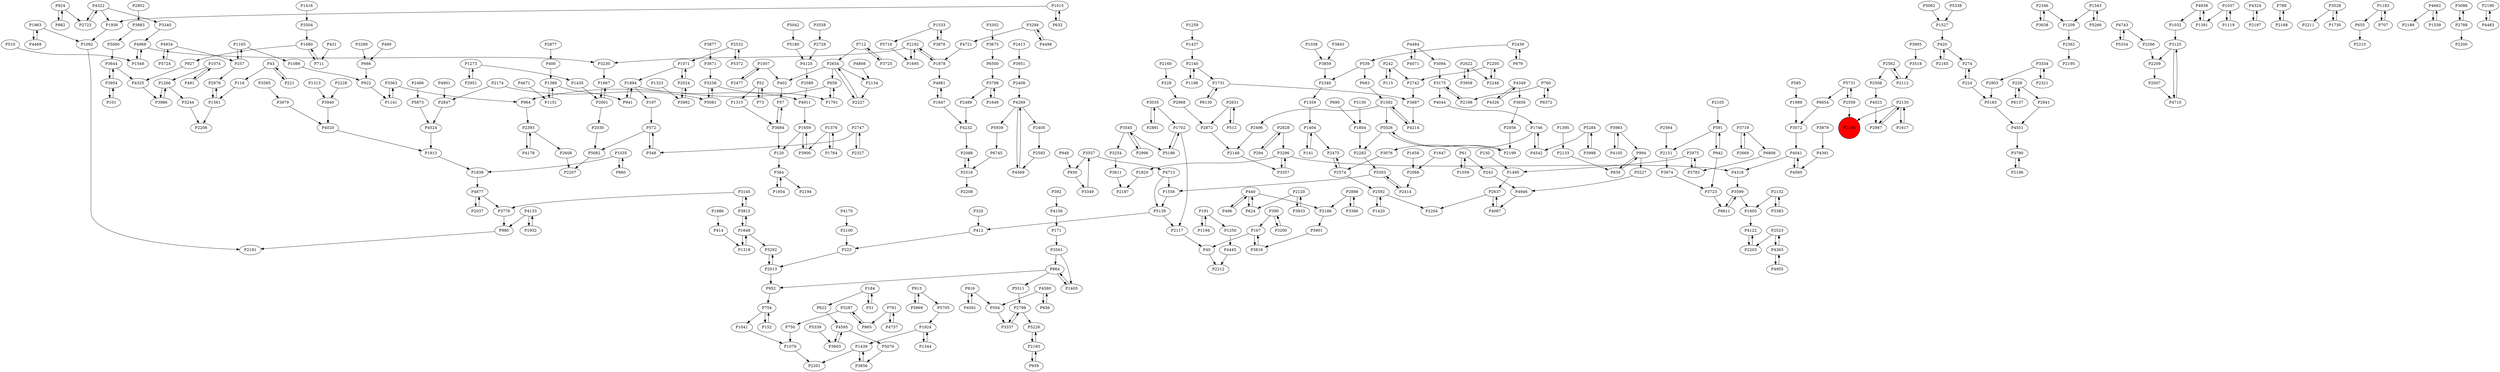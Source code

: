 digraph {
	P5873 -> P4524
	P4133 -> P1932
	P4445 -> P2212
	P320 -> P412
	P4877 -> P2037
	P3905 -> P3518
	P1315 -> P3684
	P2574 -> P2592
	P5062 -> P1527
	P3294 -> P4498
	P116 -> P1561
	P816 -> P4591
	P760 -> P2198
	P5303 -> P1556
	P2802 -> P3883
	P3644 -> P4325
	P1007 -> P2477
	P2976 -> P1561
	P1702 -> P5186
	P2346 -> P3638
	P982 -> P924
	P3334 -> P2803
	P3992 -> P2024
	P1165 -> P257
	P3130 -> P1804
	P4044 -> P1746
	P504 -> P3337
	P3958 -> P2622
	P3783 -> P2975
	P2327 -> P2747
	P939 -> P2193
	P1344 -> P1924
	P816 -> P504
	P3125 -> P4710
	P1007 -> P402
	P5705 -> P1924
	P839 -> P994
	P5042 -> P5180
	P1376 -> P1764
	P2088 -> P2516
	P2523 -> P2203
	P3611 -> P2187
	P2828 -> P3296
	P3986 -> P1266
	P242 -> P115
	P4105 -> P3983
	P2192 -> P3230
	P2654 -> P2134
	P4020 -> P1913
	P3816 -> P167
	P3954 -> P101
	P1074 -> P481
	P5284 -> P4542
	P2001 -> P1667
	P3974 -> P3723
	P6372 -> P760
	P2728 -> P4125
	P1695 -> P2192
	P1746 -> P3076
	P1954 -> P364
	P2130 -> P2987
	P2134 -> P2227
	P3719 -> P6808
	P52 -> P1315
	P4349 -> P3656
	P1059 -> P61
	P2130 -> P1617
	P364 -> P1954
	P481 -> P1074
	P2477 -> P1007
	P3302 -> P3675
	P4232 -> P2088
	P3883 -> P5060
	P1894 -> P197
	P2056 -> P2199
	P2489 -> P4232
	P754 -> P1041
	P1119 -> P1037
	P2393 -> P4178
	P1746 -> P4542
	P184 -> P31
	P3675 -> P6500
	P420 -> P2165
	P572 -> P5082
	P228 -> P6137
	P1389 -> P1151
	P2227 -> P2654
	P440 -> P2186
	P184 -> P622
	P1404 -> P141
	P5139 -> P412
	P4087 -> P2637
	P4041 -> P4560
	P761 -> P4737
	P1878 -> P2192
	P1894 -> P941
	P6745 -> P2516
	P3776 -> P980
	P712 -> P2654
	P1032 -> P3125
	P229 -> P2968
	P440 -> P496
	P141 -> P1404
	P4324 -> P2197
	P4125 -> P2589
	P1963 -> P4469
	P1437 -> P2140
	P490 -> P666
	P1086 -> P922
	P3504 -> P1680
	P5060 -> P3644
	P414 -> P1318
	P1416 -> P3504
	P1605 -> P4122
	P5266 -> P1543
	P1648 -> P3815
	P1731 -> P3687
	P3951 -> P2408
	P4349 -> P4326
	P4737 -> P761
	P2532 -> P5372
	P5082 -> P2207
	P4881 -> P1847
	P666 -> P922
	P2120 -> P624
	P3545 -> P2996
	P1658 -> P2068
	P788 -> P2188
	P3723 -> P6611
	P412 -> P223
	P1273 -> P1435
	P3644 -> P3954
	P1198 -> P2140
	P1956 -> P1092
	P864 -> P5511
	P1041 -> P1079
	P3528 -> P2211
	P4214 -> P1592
	P1561 -> P2206
	P1071 -> P1894
	P5716 -> P1695
	P4269 -> P4569
	P4551 -> P3790
	P43 -> P116
	P2968 -> P2872
	P3094 -> P3175
	P864 -> P952
	P390 -> P167
	P5334 -> P4743
	P3557 -> P930
	P994 -> P839
	P865 -> P3287
	P860 -> P1035
	P3244 -> P2206
	P2132 -> P1605
	P242 -> P2742
	P5226 -> P2193
	P496 -> P440
	P2340 -> P1359
	P4484 -> P4071
	P3258 -> P1791
	P3337 -> P2798
	P1266 -> P3244
	P1680 -> P711
	P257 -> P1165
	P294 -> P2828
	P4524 -> P1913
	P101 -> P3954
	P2747 -> P2327
	P191 -> P1194
	P1548 -> P4968
	P43 -> P221
	P1648 -> P3292
	P4934 -> P257
	P52 -> P73
	P5186 -> P1702
	P3684 -> P120
	P224 -> P274
	P2798 -> P3337
	P3998 -> P5284
	P1963 -> P1092
	P4363 -> P2523
	P3599 -> P6611
	P4946 -> P4087
	P2975 -> P3783
	P539 -> P2340
	P1659 -> P3900
	P5511 -> P2798
	P3292 -> P2013
	P994 -> P5227
	P3175 -> P2198
	P4498 -> P3294
	P1543 -> P1209
	P5372 -> P2532
	P2205 -> P2246
	P4325 -> P3986
	P1250 -> P4445
	P3175 -> P4044
	P2486 -> P5873
	P4170 -> P2100
	P2408 -> P4269
	P1820 -> P2187
	P1183 -> P655
	P3528 -> P1730
	P4713 -> P1556
	P1151 -> P1389
	P930 -> P3349
	P924 -> P982
	P2346 -> P1209
	P3558 -> P2728
	P3296 -> P3357
	P167 -> P40
	P4595 -> P5076
	P420 -> P274
	P1527 -> P420
	P6611 -> P3599
	P1561 -> P2976
	P1932 -> P4133
	P1435 -> P2001
	P2174 -> P5081
	P2622 -> P2246
	P2574 -> P2475
	P3585 -> P3979
	P3719 -> P2669
	P2898 -> P2186
	P5284 -> P3998
	P1405 -> P864
	P2192 -> P1878
	P3798 -> P2489
	P4269 -> P5939
	P2120 -> P3833
	P390 -> P3200
	P2898 -> P3386
	P2140 -> P1198
	P2622 -> P3958
	P4591 -> P816
	P3363 -> P964
	P1847 -> P4232
	P2030 -> P5082
	P1886 -> P414
	P1209 -> P2362
	P1141 -> P3363
	P2413 -> P3951
	P1659 -> P120
	P1165 -> P1086
	P440 -> P624
	P1183 -> P707
	P2654 -> P659
	P4391 -> P4560
	P171 -> P3561
	P1037 -> P1119
	P3638 -> P2346
	P3983 -> P994
	P61 -> P243
	P3287 -> P865
	P221 -> P43
	P57 -> P3684
	P2593 -> P4569
	P3599 -> P1605
	P5076 -> P3856
	P230 -> P1495
	P4133 -> P980
	P392 -> P4156
	P624 -> P440
	P4318 -> P3599
	P2246 -> P2205
	P924 -> P2723
	P2747 -> P348
	P5724 -> P4934
	P3684 -> P57
	P2105 -> P591
	P228 -> P2941
	P3200 -> P390
	P1533 -> P5716
	P191 -> P1250
	P2589 -> P4911
	P2562 -> P2508
	P348 -> P572
	P4662 -> P2189
	P3076 -> P2574
	P3386 -> P2898
	P2532 -> P1071
	P512 -> P2631
	P4595 -> P3603
	P1804 -> P2283
	P2654 -> P2227
	P2631 -> P2872
	P3979 -> P4020
	P1924 -> P1439
	P942 -> P591
	P3035 -> P2891
	P3983 -> P4105
	P2283 -> P5303
	P655 -> P2210
	P3545 -> P3254
	P2013 -> P3292
	P572 -> P348
	P3815 -> P3145
	P3954 -> P3644
	P922 -> P1141
	P4955 -> P4363
	P3086 -> P2788
	P4322 -> P3340
	P3833 -> P2120
	P2013 -> P952
	P2362 -> P2195
	P1395 -> P2133
	P115 -> P242
	P760 -> P6372
	P1924 -> P1344
	P6654 -> P3072
	P2828 -> P294
	P3340 -> P4968
	P5731 -> P2558
	P4934 -> P5724
	P3879 -> P4391
	P2001 -> P2030
	P948 -> P930
	P364 -> P2194
	P1318 -> P1648
	P1847 -> P4881
	P622 -> P4595
	P3969 -> P913
	P2669 -> P3719
	P2393 -> P2608
	P659 -> P964
	P3940 -> P4020
	P2199 -> P5026
	P1894 -> P4911
	P400 -> P1389
	P510 -> P1548
	P1617 -> P2130
	P197 -> P572
	P1838 -> P4877
	P4743 -> P2266
	P2987 -> P2130
	P3545 -> P5186
	P3815 -> P1648
	P1647 -> P2068
	P690 -> P1804
	P3798 -> P1649
	P4542 -> P1746
	P3287 -> P750
	P1667 -> P2001
	P1649 -> P3798
	P952 -> P754
	P1420 -> P2592
	P5939 -> P6745
	P3877 -> P3671
	P1556 -> P5139
	P3145 -> P3815
	P3859 -> P2340
	P2516 -> P2088
	P3687 -> P4214
	P864 -> P1405
	P3035 -> P1702
	P3230 -> P1667
	P1989 -> P3072
	P2203 -> P4122
	P4911 -> P1659
	P1015 -> P632
	P2523 -> P4363
	P5026 -> P2199
	P2148 -> P3357
	P964 -> P2393
	P2439 -> P679
	P3258 -> P5081
	P2788 -> P2200
	P2024 -> P3992
	P1035 -> P860
	P2197 -> P4324
	P2996 -> P3545
	P1764 -> P1376
	P2209 -> P2007
	P1791 -> P659
	P2193 -> P939
	P4877 -> P3776
	P3725 -> P712
	P1543 -> P5266
	P1648 -> P1318
	P2558 -> P5731
	P4580 -> P656
	P2475 -> P2574
	P2608 -> P2207
	P3557 -> P4713
	P1439 -> P2201
	P4041 -> P4318
	P402 -> P57
	P1015 -> P1956
	P2742 -> P3687
	P61 -> P1059
	P927 -> P4325
	P4484 -> P3094
	P683 -> P1592
	P5026 -> P2283
	P3671 -> P3258
	P2951 -> P1273
	P3294 -> P4721
	P5183 -> P4551
	P1259 -> P1437
	P2198 -> P3175
	P2192 -> P1695
	P5338 -> P1527
	P2496 -> P2148
	P4580 -> P504
	P2151 -> P3974
	P2631 -> P512
	P2798 -> P5226
	P5303 -> P2414
	P2975 -> P1495
	P3363 -> P1141
	P152 -> P754
	P2117 -> P40
	P2205 -> P2742
	P707 -> P1183
	P4071 -> P4484
	P2405 -> P2593
	P4938 -> P1391
	P2160 -> P229
	P4326 -> P4349
	P2228 -> P3940
	P1439 -> P3856
	P2174 -> P2847
	P1495 -> P2637
	P2941 -> P4551
	P2803 -> P5183
	P3125 -> P2209
	P4968 -> P3230
	P4322 -> P2723
	P2877 -> P400
	P656 -> P4580
	P1592 -> P2496
	P5081 -> P3258
	P1194 -> P191
	P1592 -> P4214
	P167 -> P3816
	P1313 -> P3940
	P2132 -> P3383
	P942 -> P3723
	P3561 -> P1405
	P3518 -> P2112
	P3072 -> P4041
	P2847 -> P4524
	P1359 -> P1404
	P4322 -> P1956
	P2024 -> P1071
	P1533 -> P3876
	P1878 -> P4881
	P257 -> P2976
	P3296 -> P1820
	P2068 -> P2414
	P2592 -> P2204
	P591 -> P942
	P1074 -> P1266
	P3299 -> P666
	P6808 -> P3783
	P750 -> P1079
	P1266 -> P3986
	P3901 -> P3816
	P4808 -> P2134
	P40 -> P2212
	P539 -> P683
	P1592 -> P5026
	P1731 -> P6130
	P2188 -> P788
	P2196 -> P3790
	P431 -> P711
	P2723 -> P4322
	P3349 -> P3557
	P3561 -> P864
	P2414 -> P5303
	P5339 -> P3603
	P2516 -> P2208
	P712 -> P3725
	P1323 -> P3992
	P4023 -> P2987
	P5180 -> P4125
	P5139 -> P2117
	P4671 -> P1151
	P2100 -> P223
	P1391 -> P4938
	P6130 -> P1731
	P4662 -> P1539
	P2112 -> P2562
	P2190 -> P4483
	P754 -> P152
	P659 -> P1791
	P3900 -> P1659
	P4560 -> P4041
	P2439 -> P539
	P1730 -> P3528
	P5227 -> P4946
	P913 -> P5705
	P3296 -> P4318
	P73 -> P52
	P1071 -> P2024
	P2564 -> P2151
	P2592 -> P1420
	P2193 -> P5226
	P3876 -> P1533
	P4743 -> P5334
	P3383 -> P2132
	P4569 -> P4269
	P1092 -> P2191
	P4178 -> P2393
	P3254 -> P3611
	P4122 -> P2203
	P2321 -> P3334
	P1404 -> P2475
	P2562 -> P2112
	P4901 -> P2847
	P120 -> P364
	P2558 -> P2185
	P3145 -> P3776
	P223 -> P2013
	P2007 -> P4710
	P1273 -> P2951
	P31 -> P184
	P4938 -> P1032
	P6500 -> P3798
	P1539 -> P4662
	P980 -> P2191
	P243 -> P4946
	P2037 -> P4877
	P3334 -> P2321
	P913 -> P3969
	P1702 -> P2117
	P3357 -> P3296
	P1035 -> P1838
	P4363 -> P4955
	P3856 -> P1439
	P2637 -> P4087
	P1037 -> P1391
	P274 -> P224
	P1079 -> P2201
	P2654 -> P402
	P4713 -> P5139
	P6137 -> P228
	P4269 -> P2405
	P591 -> P2151
	P4968 -> P1548
	P4710 -> P3125
	P4156 -> P171
	P2140 -> P1731
	P679 -> P2439
	P1389 -> P941
	P3790 -> P2196
	P1680 -> P927
	P1038 -> P3859
	P4721 -> P1878
	P3603 -> P4595
	P2788 -> P3086
	P3656 -> P2056
	P711 -> P1680
	P2133 -> P839
	P2891 -> P3035
	P2186 -> P3901
	P2165 -> P420
	P4483 -> P2190
	P585 -> P1989
	P1376 -> P3900
	P4469 -> P1963
	P5731 -> P6654
	P761 -> P865
	P224 -> P5183
	P2872 -> P2148
	P2130 -> P2185
	P3843 -> P3859
	P941 -> P1894
	P2508 -> P4023
	P2637 -> P2204
	P2266 -> P2209
	P632 -> P1015
	P1913 -> P1838
	P2185 [shape=circle]
	P2185 [style=filled]
	P2185 [fillcolor=red]
}